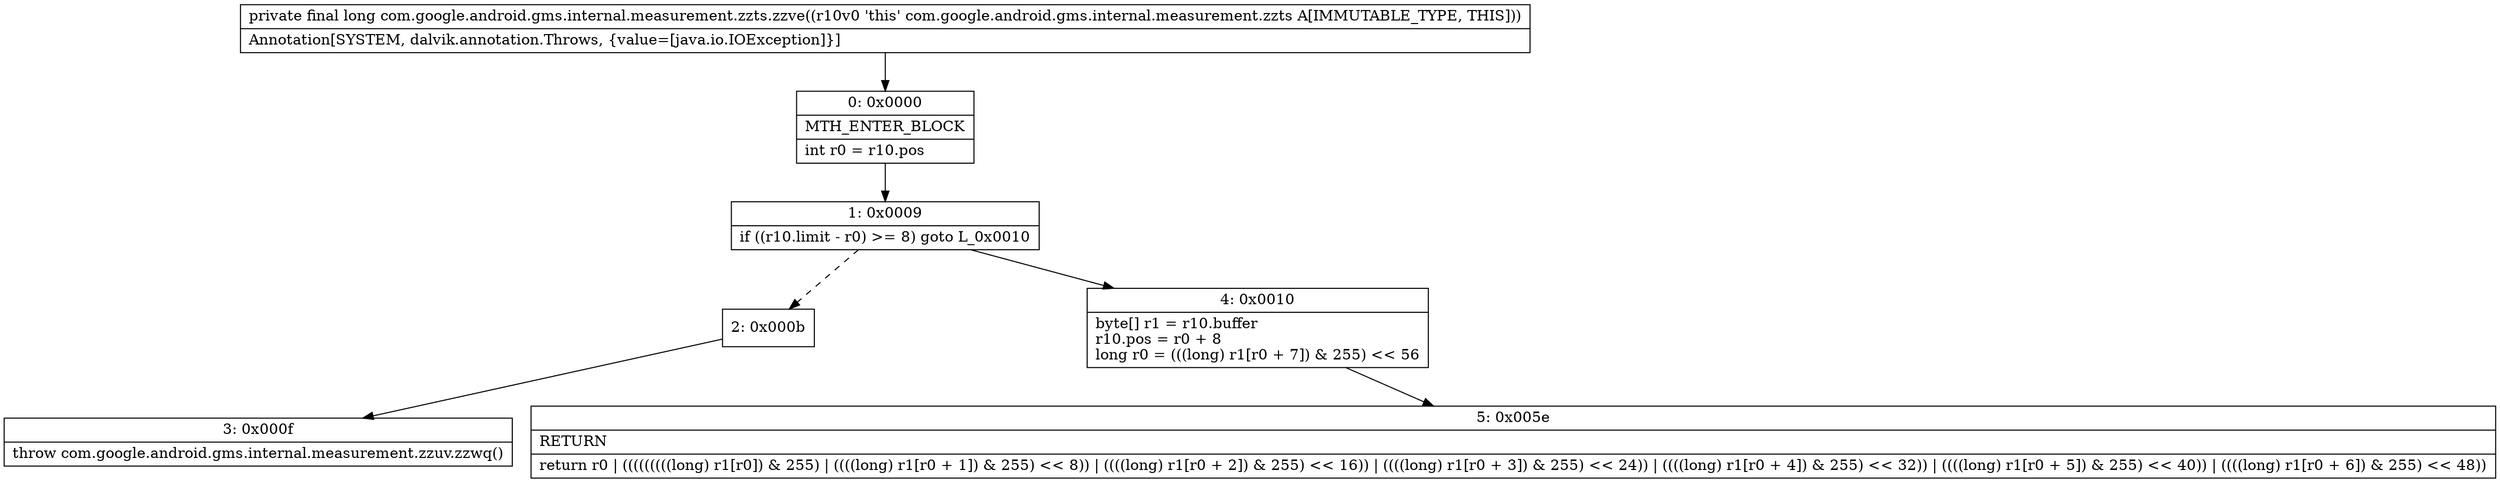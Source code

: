 digraph "CFG forcom.google.android.gms.internal.measurement.zzts.zzve()J" {
Node_0 [shape=record,label="{0\:\ 0x0000|MTH_ENTER_BLOCK\l|int r0 = r10.pos\l}"];
Node_1 [shape=record,label="{1\:\ 0x0009|if ((r10.limit \- r0) \>= 8) goto L_0x0010\l}"];
Node_2 [shape=record,label="{2\:\ 0x000b}"];
Node_3 [shape=record,label="{3\:\ 0x000f|throw com.google.android.gms.internal.measurement.zzuv.zzwq()\l}"];
Node_4 [shape=record,label="{4\:\ 0x0010|byte[] r1 = r10.buffer\lr10.pos = r0 + 8\llong r0 = (((long) r1[r0 + 7]) & 255) \<\< 56\l}"];
Node_5 [shape=record,label="{5\:\ 0x005e|RETURN\l|return r0 \| (((((((((long) r1[r0]) & 255) \| ((((long) r1[r0 + 1]) & 255) \<\< 8)) \| ((((long) r1[r0 + 2]) & 255) \<\< 16)) \| ((((long) r1[r0 + 3]) & 255) \<\< 24)) \| ((((long) r1[r0 + 4]) & 255) \<\< 32)) \| ((((long) r1[r0 + 5]) & 255) \<\< 40)) \| ((((long) r1[r0 + 6]) & 255) \<\< 48))\l}"];
MethodNode[shape=record,label="{private final long com.google.android.gms.internal.measurement.zzts.zzve((r10v0 'this' com.google.android.gms.internal.measurement.zzts A[IMMUTABLE_TYPE, THIS]))  | Annotation[SYSTEM, dalvik.annotation.Throws, \{value=[java.io.IOException]\}]\l}"];
MethodNode -> Node_0;
Node_0 -> Node_1;
Node_1 -> Node_2[style=dashed];
Node_1 -> Node_4;
Node_2 -> Node_3;
Node_4 -> Node_5;
}

